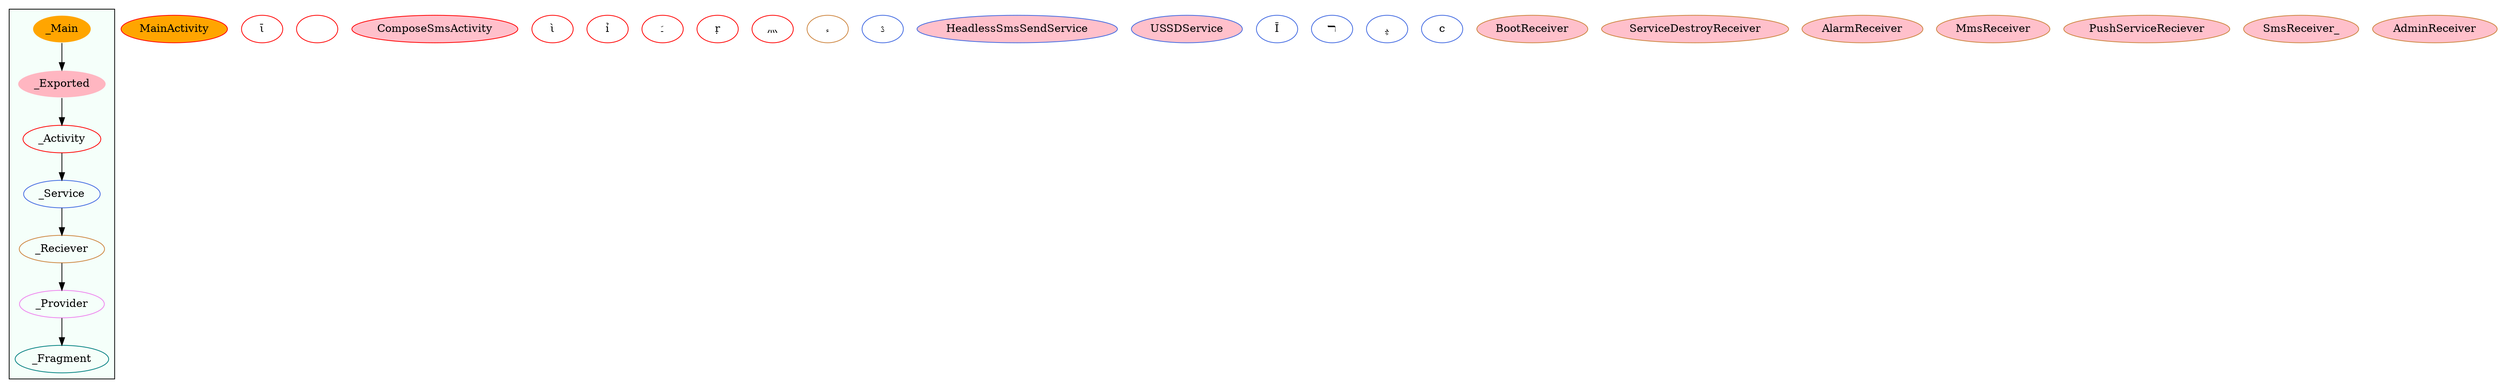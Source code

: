 digraph G {
subgraph cluster_legend{ 
bgcolor=mintcream;
_Activity[color = red];
_Service[color = royalblue];
_Provider[color = violet];
_Reciever[color = peru];
_Fragment[color = teal];
_Main[style=filled, fillcolor=orange, color = mintcream];
_Exported[style=filled, fillcolor=lightpink, color = mintcream];
_Main -> _Exported -> _Activity -> _Service -> _Reciever -> _Provider -> _Fragment; 
}
MainActivity[style=filled, fillcolor=orange, color = red];
ῑ[color = red];
⁔[color = red];
ComposeSmsActivity[style=filled, fillcolor=pink, color = red];
ὶ[color = red];
ỉ[color = red];
ﹽ[color = red];
ṛ[color = red];
灬[color = red];
ﺀ[color = royalblue];
ﮆ[color = royalblue];
HeadlessSmsSendService[style=filled, fillcolor=pink, color = royalblue];
USSDService[style=filled, fillcolor=pink, color = royalblue];
Ī[color = royalblue];
ﬧ[color = royalblue];
ﭝ[color = royalblue];
ⅽ[color = royalblue];
BootReceiver[style=filled, fillcolor=pink, color = peru];
ﺀ[color = peru];
ServiceDestroyReceiver[style=filled, fillcolor=pink, color = peru];
AlarmReceiver[style=filled, fillcolor=pink, color = peru];
MmsReceiver[style=filled, fillcolor=pink, color = peru];
PushServiceReciever[style=filled, fillcolor=pink, color = peru];
SmsReceiver_[style=filled, fillcolor=pink, color = peru];
AdminReceiver[style=filled, fillcolor=pink, color = peru];
}
